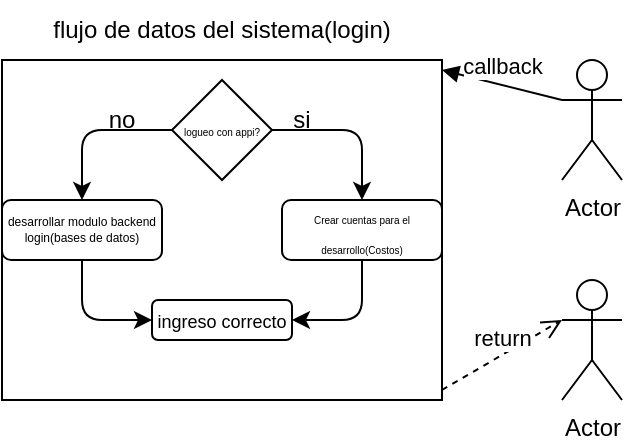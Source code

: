 <mxfile>
    <diagram id="7uUDZbjW02t5HoVlE65Z" name="Page-1">
        <mxGraphModel dx="1161" dy="290" grid="1" gridSize="10" guides="1" tooltips="1" connect="1" arrows="1" fold="1" page="1" pageScale="1" pageWidth="850" pageHeight="1100" math="0" shadow="0">
            <root>
                <mxCell id="0"/>
                <mxCell id="1" parent="0"/>
                <mxCell id="6" value="" style="html=1;points=[[0,0,0,0,5],[0,1,0,0,-5],[1,0,0,0,5],[1,1,0,0,-5]];perimeter=orthogonalPerimeter;outlineConnect=0;targetShapes=umlLifeline;portConstraint=eastwest;newEdgeStyle={&quot;curved&quot;:0,&quot;rounded&quot;:0};" vertex="1" parent="1">
                    <mxGeometry x="-110" y="230" width="220" height="170" as="geometry"/>
                </mxCell>
                <mxCell id="7" value="callback" style="html=1;verticalAlign=bottom;endArrow=block;curved=0;rounded=0;entryX=1;entryY=0;entryDx=0;entryDy=5;exitX=0;exitY=0.333;exitDx=0;exitDy=0;exitPerimeter=0;" edge="1" target="6" parent="1" source="10">
                    <mxGeometry relative="1" as="geometry">
                        <mxPoint x="130" y="235" as="sourcePoint"/>
                    </mxGeometry>
                </mxCell>
                <mxCell id="8" value="return" style="html=1;verticalAlign=bottom;endArrow=open;dashed=1;endSize=8;curved=0;rounded=0;exitX=1;exitY=1;exitDx=0;exitDy=-5;entryX=0;entryY=0.333;entryDx=0;entryDy=0;entryPerimeter=0;" edge="1" source="6" parent="1" target="9">
                    <mxGeometry relative="1" as="geometry">
                        <mxPoint x="110" y="400" as="targetPoint"/>
                    </mxGeometry>
                </mxCell>
                <mxCell id="9" value="Actor" style="shape=umlActor;verticalLabelPosition=bottom;verticalAlign=top;html=1;" vertex="1" parent="1">
                    <mxGeometry x="170" y="340" width="30" height="60" as="geometry"/>
                </mxCell>
                <mxCell id="10" value="Actor" style="shape=umlActor;verticalLabelPosition=bottom;verticalAlign=top;html=1;" vertex="1" parent="1">
                    <mxGeometry x="170" y="230" width="30" height="60" as="geometry"/>
                </mxCell>
                <mxCell id="13" value="flujo de datos del sistema(login)" style="text;html=1;align=center;verticalAlign=middle;whiteSpace=wrap;rounded=0;" vertex="1" parent="1">
                    <mxGeometry x="-110" y="200" width="220" height="30" as="geometry"/>
                </mxCell>
                <mxCell id="16" value="logueo con appi?" style="rhombus;whiteSpace=wrap;html=1;fontSize=5;" vertex="1" parent="1">
                    <mxGeometry x="-25" y="240" width="50" height="50" as="geometry"/>
                </mxCell>
                <mxCell id="17" value="" style="endArrow=classic;html=1;exitX=1;exitY=0.5;exitDx=0;exitDy=0;" edge="1" parent="1" source="16" target="20">
                    <mxGeometry width="50" height="50" relative="1" as="geometry">
                        <mxPoint x="120" y="330" as="sourcePoint"/>
                        <mxPoint x="120" y="330" as="targetPoint"/>
                        <Array as="points">
                            <mxPoint x="70" y="265"/>
                        </Array>
                    </mxGeometry>
                </mxCell>
                <mxCell id="20" value="&lt;font style=&quot;font-size: 5px;&quot;&gt;Crear cuentas para el desarrollo(Costos)&lt;/font&gt;" style="rounded=1;whiteSpace=wrap;html=1;" vertex="1" parent="1">
                    <mxGeometry x="30" y="300" width="80" height="30" as="geometry"/>
                </mxCell>
                <mxCell id="21" value="si" style="text;html=1;align=center;verticalAlign=middle;whiteSpace=wrap;rounded=0;" vertex="1" parent="1">
                    <mxGeometry x="10" y="245" width="60" height="30" as="geometry"/>
                </mxCell>
                <mxCell id="22" value="no" style="text;html=1;align=center;verticalAlign=middle;whiteSpace=wrap;rounded=0;" vertex="1" parent="1">
                    <mxGeometry x="-80" y="245" width="60" height="30" as="geometry"/>
                </mxCell>
                <mxCell id="23" value="desarrollar modulo backend login(bases de datos)" style="rounded=1;whiteSpace=wrap;html=1;fontSize=6;" vertex="1" parent="1">
                    <mxGeometry x="-110" y="300" width="80" height="30" as="geometry"/>
                </mxCell>
                <mxCell id="24" value="" style="endArrow=classic;html=1;exitX=0;exitY=0.5;exitDx=0;exitDy=0;entryX=0.5;entryY=0;entryDx=0;entryDy=0;" edge="1" parent="1" source="16" target="23">
                    <mxGeometry width="50" height="50" relative="1" as="geometry">
                        <mxPoint x="-30" y="330" as="sourcePoint"/>
                        <mxPoint x="20" y="280" as="targetPoint"/>
                        <Array as="points">
                            <mxPoint x="-70" y="265"/>
                        </Array>
                    </mxGeometry>
                </mxCell>
                <mxCell id="26" value="&lt;font style=&quot;font-size: 9px;&quot;&gt;ingreso correcto&lt;/font&gt;" style="rounded=1;whiteSpace=wrap;html=1;" vertex="1" parent="1">
                    <mxGeometry x="-35" y="350" width="70" height="20" as="geometry"/>
                </mxCell>
                <mxCell id="27" value="" style="endArrow=classic;html=1;entryX=0;entryY=0.5;entryDx=0;entryDy=0;" edge="1" parent="1" target="26">
                    <mxGeometry width="50" height="50" relative="1" as="geometry">
                        <mxPoint x="-70" y="330" as="sourcePoint"/>
                        <mxPoint x="20" y="280" as="targetPoint"/>
                        <Array as="points">
                            <mxPoint x="-70" y="360"/>
                        </Array>
                    </mxGeometry>
                </mxCell>
                <mxCell id="28" value="" style="endArrow=classic;html=1;exitX=0.5;exitY=1;exitDx=0;exitDy=0;entryX=1;entryY=0.5;entryDx=0;entryDy=0;" edge="1" parent="1" source="20" target="26">
                    <mxGeometry width="50" height="50" relative="1" as="geometry">
                        <mxPoint x="-30" y="330" as="sourcePoint"/>
                        <mxPoint x="20" y="280" as="targetPoint"/>
                        <Array as="points">
                            <mxPoint x="70" y="360"/>
                        </Array>
                    </mxGeometry>
                </mxCell>
            </root>
        </mxGraphModel>
    </diagram>
</mxfile>